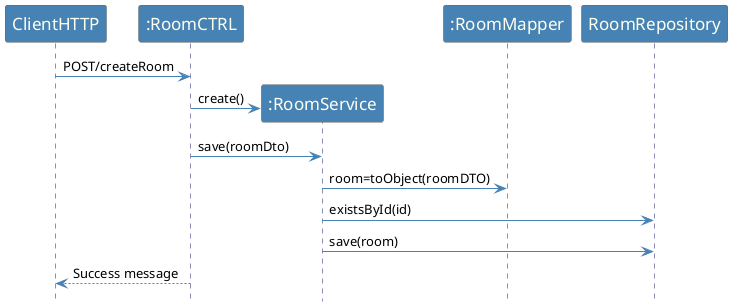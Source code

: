 @startuml
hidefootbox

skinparam sequence {
	ArrowColor SteelBlue
	LifeLineBorderColor MidnightBlue
	LifeLineBackgroundColor #A9DCDF

	ParticipantBorderColor Dimgray
	ParticipantBackgroundColor SteelBlue
	ParticipantFontName Calibri Bold
	ParticipantFontSize 17
	ParticipantFontColor Ivory

	ActorBackgroundColor SteelBlue
	ActorFontColor MidnightBlue
	ActorFontSize 17
	ActorFontName Aapex

}

skinparam note {
BorderColor SteelBlue
}


ClientHTTP -> ":RoomCTRL":  POST/createRoom
create ":RoomService"
":RoomCTRL" -> ":RoomService": create()
":RoomCTRL" -> ":RoomService": save(roomDto)
":RoomService" -> ":RoomMapper": room=toObject(roomDTO)
":RoomService" -> RoomRepository: existsById(id)
":RoomService" -> RoomRepository: save(room)
ClientHTTP <-- ":RoomCTRL":  Success message




@enduml
